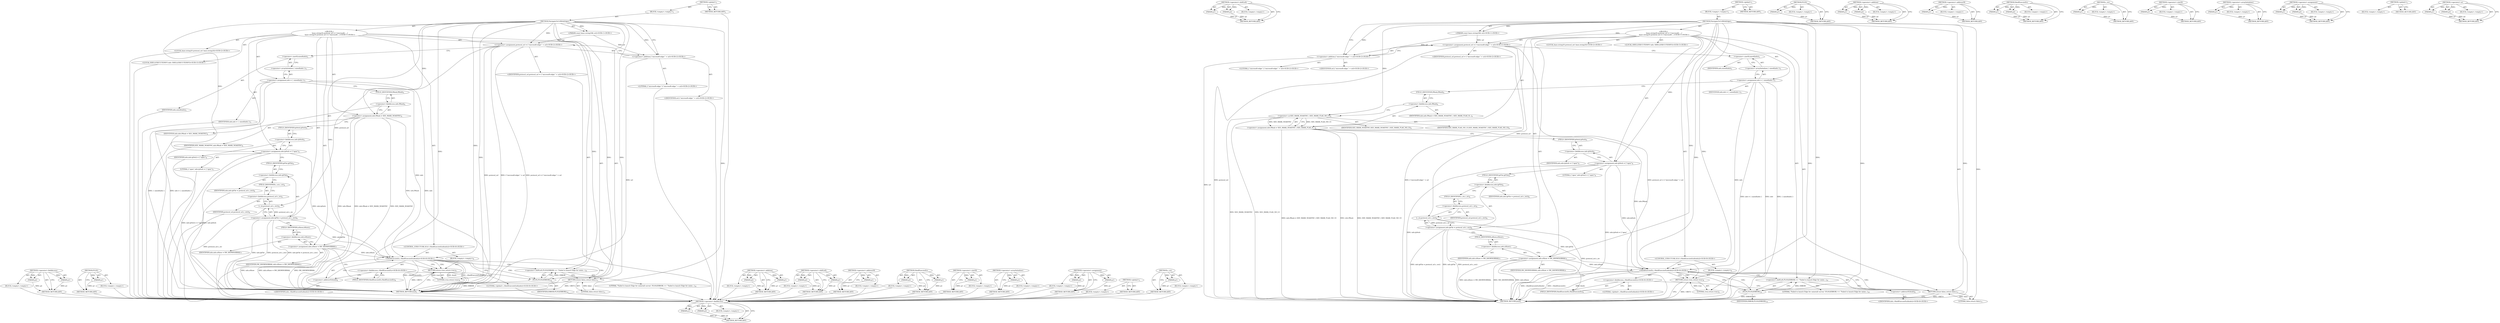 digraph "c_str" {
vulnerable_109 [label=<(METHOD,&lt;operator&gt;.fieldAccess)>];
vulnerable_110 [label=<(PARAM,p1)>];
vulnerable_111 [label=<(PARAM,p2)>];
vulnerable_112 [label=<(BLOCK,&lt;empty&gt;,&lt;empty&gt;)>];
vulnerable_113 [label=<(METHOD_RETURN,ANY)>];
vulnerable_132 [label=<(METHOD,&lt;operator&gt;.shiftLeft)>];
vulnerable_133 [label=<(PARAM,p1)>];
vulnerable_134 [label=<(PARAM,p2)>];
vulnerable_135 [label=<(BLOCK,&lt;empty&gt;,&lt;empty&gt;)>];
vulnerable_136 [label=<(METHOD_RETURN,ANY)>];
vulnerable_6 [label=<(METHOD,&lt;global&gt;)<SUB>1</SUB>>];
vulnerable_7 [label=<(BLOCK,&lt;empty&gt;,&lt;empty&gt;)<SUB>1</SUB>>];
vulnerable_8 [label=<(METHOD,NavigateToUrlWithEdge)<SUB>1</SUB>>];
vulnerable_9 [label="<(PARAM,const base::string16&amp; url)<SUB>1</SUB>>"];
vulnerable_10 [label="<(BLOCK,{
   base::string16 protocol_url = L&quot;microsoft-...,{
   base::string16 protocol_url = L&quot;microsoft-...)<SUB>1</SUB>>"];
vulnerable_11 [label="<(LOCAL,base.string16 protocol_url: base.string16)<SUB>2</SUB>>"];
vulnerable_12 [label="<(&lt;operator&gt;.assignment,protocol_url = L&quot;microsoft-edge:&quot; + url)<SUB>2</SUB>>"];
vulnerable_13 [label="<(IDENTIFIER,protocol_url,protocol_url = L&quot;microsoft-edge:&quot; + url)<SUB>2</SUB>>"];
vulnerable_14 [label="<(&lt;operator&gt;.addition,L&quot;microsoft-edge:&quot; + url)<SUB>2</SUB>>"];
vulnerable_15 [label="<(LITERAL,L&quot;microsoft-edge:&quot;,L&quot;microsoft-edge:&quot; + url)<SUB>2</SUB>>"];
vulnerable_16 [label="<(IDENTIFIER,url,L&quot;microsoft-edge:&quot; + url)<SUB>2</SUB>>"];
vulnerable_17 [label="<(LOCAL,SHELLEXECUTEINFO info: SHELLEXECUTEINFO)<SUB>3</SUB>>"];
vulnerable_18 [label=<(&lt;operator&gt;.assignment,info = { sizeof(info) })<SUB>3</SUB>>];
vulnerable_19 [label=<(IDENTIFIER,info,info = { sizeof(info) })<SUB>3</SUB>>];
vulnerable_20 [label=<(&lt;operator&gt;.arrayInitializer,{ sizeof(info) })<SUB>3</SUB>>];
vulnerable_21 [label=<(&lt;operator&gt;.sizeOf,sizeof(info))<SUB>3</SUB>>];
vulnerable_22 [label=<(IDENTIFIER,info,sizeof(info))<SUB>3</SUB>>];
vulnerable_23 [label=<(&lt;operator&gt;.assignment,info.fMask = SEE_MASK_NOASYNC | SEE_MASK_FLAG_N...)<SUB>4</SUB>>];
vulnerable_24 [label=<(&lt;operator&gt;.fieldAccess,info.fMask)<SUB>4</SUB>>];
vulnerable_25 [label=<(IDENTIFIER,info,info.fMask = SEE_MASK_NOASYNC | SEE_MASK_FLAG_N...)<SUB>4</SUB>>];
vulnerable_26 [label=<(FIELD_IDENTIFIER,fMask,fMask)<SUB>4</SUB>>];
vulnerable_27 [label=<(&lt;operator&gt;.or,SEE_MASK_NOASYNC | SEE_MASK_FLAG_NO_UI)<SUB>4</SUB>>];
vulnerable_28 [label=<(IDENTIFIER,SEE_MASK_NOASYNC,SEE_MASK_NOASYNC | SEE_MASK_FLAG_NO_UI)<SUB>4</SUB>>];
vulnerable_29 [label=<(IDENTIFIER,SEE_MASK_FLAG_NO_UI,SEE_MASK_NOASYNC | SEE_MASK_FLAG_NO_UI)<SUB>4</SUB>>];
vulnerable_30 [label=<(&lt;operator&gt;.assignment,info.lpVerb = L&quot;open&quot;)<SUB>5</SUB>>];
vulnerable_31 [label=<(&lt;operator&gt;.fieldAccess,info.lpVerb)<SUB>5</SUB>>];
vulnerable_32 [label=<(IDENTIFIER,info,info.lpVerb = L&quot;open&quot;)<SUB>5</SUB>>];
vulnerable_33 [label=<(FIELD_IDENTIFIER,lpVerb,lpVerb)<SUB>5</SUB>>];
vulnerable_34 [label=<(LITERAL,L&quot;open&quot;,info.lpVerb = L&quot;open&quot;)<SUB>5</SUB>>];
vulnerable_35 [label=<(&lt;operator&gt;.assignment,info.lpFile = protocol_url.c_str())<SUB>6</SUB>>];
vulnerable_36 [label=<(&lt;operator&gt;.fieldAccess,info.lpFile)<SUB>6</SUB>>];
vulnerable_37 [label=<(IDENTIFIER,info,info.lpFile = protocol_url.c_str())<SUB>6</SUB>>];
vulnerable_38 [label=<(FIELD_IDENTIFIER,lpFile,lpFile)<SUB>6</SUB>>];
vulnerable_39 [label=<(c_str,protocol_url.c_str())<SUB>6</SUB>>];
vulnerable_40 [label=<(&lt;operator&gt;.fieldAccess,protocol_url.c_str)<SUB>6</SUB>>];
vulnerable_41 [label=<(IDENTIFIER,protocol_url,protocol_url.c_str())<SUB>6</SUB>>];
vulnerable_42 [label=<(FIELD_IDENTIFIER,c_str,c_str)<SUB>6</SUB>>];
vulnerable_43 [label=<(&lt;operator&gt;.assignment,info.nShow = SW_SHOWNORMAL)<SUB>7</SUB>>];
vulnerable_44 [label=<(&lt;operator&gt;.fieldAccess,info.nShow)<SUB>7</SUB>>];
vulnerable_45 [label=<(IDENTIFIER,info,info.nShow = SW_SHOWNORMAL)<SUB>7</SUB>>];
vulnerable_46 [label=<(FIELD_IDENTIFIER,nShow,nShow)<SUB>7</SUB>>];
vulnerable_47 [label=<(IDENTIFIER,SW_SHOWNORMAL,info.nShow = SW_SHOWNORMAL)<SUB>7</SUB>>];
vulnerable_48 [label="<(CONTROL_STRUCTURE,IF,if (::ShellExecuteEx(&amp;info)))<SUB>8</SUB>>"];
vulnerable_49 [label="<(ShellExecuteEx,::ShellExecuteEx(&amp;info))<SUB>8</SUB>>"];
vulnerable_50 [label="<(&lt;operator&gt;.fieldAccess,::ShellExecuteEx)<SUB>8</SUB>>"];
vulnerable_51 [label="<(LITERAL,&lt;global&gt;,::ShellExecuteEx(&amp;info))<SUB>8</SUB>>"];
vulnerable_52 [label=<(FIELD_IDENTIFIER,ShellExecuteEx,ShellExecuteEx)<SUB>8</SUB>>];
vulnerable_53 [label=<(&lt;operator&gt;.addressOf,&amp;info)<SUB>8</SUB>>];
vulnerable_54 [label="<(IDENTIFIER,info,::ShellExecuteEx(&amp;info))<SUB>8</SUB>>"];
vulnerable_55 [label=<(BLOCK,&lt;empty&gt;,&lt;empty&gt;)<SUB>9</SUB>>];
vulnerable_56 [label=<(RETURN,return true;,return true;)<SUB>9</SUB>>];
vulnerable_57 [label=<(LITERAL,true,return true;)<SUB>9</SUB>>];
vulnerable_58 [label=<(&lt;operator&gt;.shiftLeft,PLOG(ERROR) &lt;&lt; &quot;Failed to launch Edge for unins...)<SUB>10</SUB>>];
vulnerable_59 [label=<(PLOG,PLOG(ERROR))<SUB>10</SUB>>];
vulnerable_60 [label=<(IDENTIFIER,ERROR,PLOG(ERROR))<SUB>10</SUB>>];
vulnerable_61 [label=<(LITERAL,&quot;Failed to launch Edge for uninstall survey&quot;,PLOG(ERROR) &lt;&lt; &quot;Failed to launch Edge for unins...)<SUB>10</SUB>>];
vulnerable_62 [label=<(RETURN,return false;,return false;)<SUB>11</SUB>>];
vulnerable_63 [label=<(LITERAL,false,return false;)<SUB>11</SUB>>];
vulnerable_64 [label=<(METHOD_RETURN,bool)<SUB>1</SUB>>];
vulnerable_66 [label=<(METHOD_RETURN,ANY)<SUB>1</SUB>>];
vulnerable_137 [label=<(METHOD,PLOG)>];
vulnerable_138 [label=<(PARAM,p1)>];
vulnerable_139 [label=<(BLOCK,&lt;empty&gt;,&lt;empty&gt;)>];
vulnerable_140 [label=<(METHOD_RETURN,ANY)>];
vulnerable_96 [label=<(METHOD,&lt;operator&gt;.addition)>];
vulnerable_97 [label=<(PARAM,p1)>];
vulnerable_98 [label=<(PARAM,p2)>];
vulnerable_99 [label=<(BLOCK,&lt;empty&gt;,&lt;empty&gt;)>];
vulnerable_100 [label=<(METHOD_RETURN,ANY)>];
vulnerable_128 [label=<(METHOD,&lt;operator&gt;.addressOf)>];
vulnerable_129 [label=<(PARAM,p1)>];
vulnerable_130 [label=<(BLOCK,&lt;empty&gt;,&lt;empty&gt;)>];
vulnerable_131 [label=<(METHOD_RETURN,ANY)>];
vulnerable_123 [label=<(METHOD,ShellExecuteEx)>];
vulnerable_124 [label=<(PARAM,p1)>];
vulnerable_125 [label=<(PARAM,p2)>];
vulnerable_126 [label=<(BLOCK,&lt;empty&gt;,&lt;empty&gt;)>];
vulnerable_127 [label=<(METHOD_RETURN,ANY)>];
vulnerable_119 [label=<(METHOD,c_str)>];
vulnerable_120 [label=<(PARAM,p1)>];
vulnerable_121 [label=<(BLOCK,&lt;empty&gt;,&lt;empty&gt;)>];
vulnerable_122 [label=<(METHOD_RETURN,ANY)>];
vulnerable_105 [label=<(METHOD,&lt;operator&gt;.sizeOf)>];
vulnerable_106 [label=<(PARAM,p1)>];
vulnerable_107 [label=<(BLOCK,&lt;empty&gt;,&lt;empty&gt;)>];
vulnerable_108 [label=<(METHOD_RETURN,ANY)>];
vulnerable_101 [label=<(METHOD,&lt;operator&gt;.arrayInitializer)>];
vulnerable_102 [label=<(PARAM,p1)>];
vulnerable_103 [label=<(BLOCK,&lt;empty&gt;,&lt;empty&gt;)>];
vulnerable_104 [label=<(METHOD_RETURN,ANY)>];
vulnerable_91 [label=<(METHOD,&lt;operator&gt;.assignment)>];
vulnerable_92 [label=<(PARAM,p1)>];
vulnerable_93 [label=<(PARAM,p2)>];
vulnerable_94 [label=<(BLOCK,&lt;empty&gt;,&lt;empty&gt;)>];
vulnerable_95 [label=<(METHOD_RETURN,ANY)>];
vulnerable_85 [label=<(METHOD,&lt;global&gt;)<SUB>1</SUB>>];
vulnerable_86 [label=<(BLOCK,&lt;empty&gt;,&lt;empty&gt;)>];
vulnerable_87 [label=<(METHOD_RETURN,ANY)>];
vulnerable_114 [label=<(METHOD,&lt;operator&gt;.or)>];
vulnerable_115 [label=<(PARAM,p1)>];
vulnerable_116 [label=<(PARAM,p2)>];
vulnerable_117 [label=<(BLOCK,&lt;empty&gt;,&lt;empty&gt;)>];
vulnerable_118 [label=<(METHOD_RETURN,ANY)>];
fixed_107 [label=<(METHOD,&lt;operator&gt;.fieldAccess)>];
fixed_108 [label=<(PARAM,p1)>];
fixed_109 [label=<(PARAM,p2)>];
fixed_110 [label=<(BLOCK,&lt;empty&gt;,&lt;empty&gt;)>];
fixed_111 [label=<(METHOD_RETURN,ANY)>];
fixed_130 [label=<(METHOD,PLOG)>];
fixed_131 [label=<(PARAM,p1)>];
fixed_132 [label=<(BLOCK,&lt;empty&gt;,&lt;empty&gt;)>];
fixed_133 [label=<(METHOD_RETURN,ANY)>];
fixed_6 [label=<(METHOD,&lt;global&gt;)<SUB>1</SUB>>];
fixed_7 [label=<(BLOCK,&lt;empty&gt;,&lt;empty&gt;)<SUB>1</SUB>>];
fixed_8 [label=<(METHOD,NavigateToUrlWithEdge)<SUB>1</SUB>>];
fixed_9 [label="<(PARAM,const base::string16&amp; url)<SUB>1</SUB>>"];
fixed_10 [label="<(BLOCK,{
   base::string16 protocol_url = L&quot;microsoft-...,{
   base::string16 protocol_url = L&quot;microsoft-...)<SUB>1</SUB>>"];
fixed_11 [label="<(LOCAL,base.string16 protocol_url: base.string16)<SUB>2</SUB>>"];
fixed_12 [label="<(&lt;operator&gt;.assignment,protocol_url = L&quot;microsoft-edge:&quot; + url)<SUB>2</SUB>>"];
fixed_13 [label="<(IDENTIFIER,protocol_url,protocol_url = L&quot;microsoft-edge:&quot; + url)<SUB>2</SUB>>"];
fixed_14 [label="<(&lt;operator&gt;.addition,L&quot;microsoft-edge:&quot; + url)<SUB>2</SUB>>"];
fixed_15 [label="<(LITERAL,L&quot;microsoft-edge:&quot;,L&quot;microsoft-edge:&quot; + url)<SUB>2</SUB>>"];
fixed_16 [label="<(IDENTIFIER,url,L&quot;microsoft-edge:&quot; + url)<SUB>2</SUB>>"];
fixed_17 [label="<(LOCAL,SHELLEXECUTEINFO info: SHELLEXECUTEINFO)<SUB>3</SUB>>"];
fixed_18 [label=<(&lt;operator&gt;.assignment,info = { sizeof(info) })<SUB>3</SUB>>];
fixed_19 [label=<(IDENTIFIER,info,info = { sizeof(info) })<SUB>3</SUB>>];
fixed_20 [label=<(&lt;operator&gt;.arrayInitializer,{ sizeof(info) })<SUB>3</SUB>>];
fixed_21 [label=<(&lt;operator&gt;.sizeOf,sizeof(info))<SUB>3</SUB>>];
fixed_22 [label=<(IDENTIFIER,info,sizeof(info))<SUB>3</SUB>>];
fixed_23 [label=<(&lt;operator&gt;.assignment,info.fMask = SEE_MASK_NOASYNC)<SUB>4</SUB>>];
fixed_24 [label=<(&lt;operator&gt;.fieldAccess,info.fMask)<SUB>4</SUB>>];
fixed_25 [label=<(IDENTIFIER,info,info.fMask = SEE_MASK_NOASYNC)<SUB>4</SUB>>];
fixed_26 [label=<(FIELD_IDENTIFIER,fMask,fMask)<SUB>4</SUB>>];
fixed_27 [label=<(IDENTIFIER,SEE_MASK_NOASYNC,info.fMask = SEE_MASK_NOASYNC)<SUB>4</SUB>>];
fixed_28 [label=<(&lt;operator&gt;.assignment,info.lpVerb = L&quot;open&quot;)<SUB>5</SUB>>];
fixed_29 [label=<(&lt;operator&gt;.fieldAccess,info.lpVerb)<SUB>5</SUB>>];
fixed_30 [label=<(IDENTIFIER,info,info.lpVerb = L&quot;open&quot;)<SUB>5</SUB>>];
fixed_31 [label=<(FIELD_IDENTIFIER,lpVerb,lpVerb)<SUB>5</SUB>>];
fixed_32 [label=<(LITERAL,L&quot;open&quot;,info.lpVerb = L&quot;open&quot;)<SUB>5</SUB>>];
fixed_33 [label=<(&lt;operator&gt;.assignment,info.lpFile = protocol_url.c_str())<SUB>6</SUB>>];
fixed_34 [label=<(&lt;operator&gt;.fieldAccess,info.lpFile)<SUB>6</SUB>>];
fixed_35 [label=<(IDENTIFIER,info,info.lpFile = protocol_url.c_str())<SUB>6</SUB>>];
fixed_36 [label=<(FIELD_IDENTIFIER,lpFile,lpFile)<SUB>6</SUB>>];
fixed_37 [label=<(c_str,protocol_url.c_str())<SUB>6</SUB>>];
fixed_38 [label=<(&lt;operator&gt;.fieldAccess,protocol_url.c_str)<SUB>6</SUB>>];
fixed_39 [label=<(IDENTIFIER,protocol_url,protocol_url.c_str())<SUB>6</SUB>>];
fixed_40 [label=<(FIELD_IDENTIFIER,c_str,c_str)<SUB>6</SUB>>];
fixed_41 [label=<(&lt;operator&gt;.assignment,info.nShow = SW_SHOWNORMAL)<SUB>7</SUB>>];
fixed_42 [label=<(&lt;operator&gt;.fieldAccess,info.nShow)<SUB>7</SUB>>];
fixed_43 [label=<(IDENTIFIER,info,info.nShow = SW_SHOWNORMAL)<SUB>7</SUB>>];
fixed_44 [label=<(FIELD_IDENTIFIER,nShow,nShow)<SUB>7</SUB>>];
fixed_45 [label=<(IDENTIFIER,SW_SHOWNORMAL,info.nShow = SW_SHOWNORMAL)<SUB>7</SUB>>];
fixed_46 [label="<(CONTROL_STRUCTURE,IF,if (::ShellExecuteEx(&amp;info)))<SUB>8</SUB>>"];
fixed_47 [label="<(ShellExecuteEx,::ShellExecuteEx(&amp;info))<SUB>8</SUB>>"];
fixed_48 [label="<(&lt;operator&gt;.fieldAccess,::ShellExecuteEx)<SUB>8</SUB>>"];
fixed_49 [label="<(LITERAL,&lt;global&gt;,::ShellExecuteEx(&amp;info))<SUB>8</SUB>>"];
fixed_50 [label=<(FIELD_IDENTIFIER,ShellExecuteEx,ShellExecuteEx)<SUB>8</SUB>>];
fixed_51 [label=<(&lt;operator&gt;.addressOf,&amp;info)<SUB>8</SUB>>];
fixed_52 [label="<(IDENTIFIER,info,::ShellExecuteEx(&amp;info))<SUB>8</SUB>>"];
fixed_53 [label=<(BLOCK,&lt;empty&gt;,&lt;empty&gt;)<SUB>9</SUB>>];
fixed_54 [label=<(RETURN,return true;,return true;)<SUB>9</SUB>>];
fixed_55 [label=<(LITERAL,true,return true;)<SUB>9</SUB>>];
fixed_56 [label=<(&lt;operator&gt;.shiftLeft,PLOG(ERROR) &lt;&lt; &quot;Failed to launch Edge for unins...)<SUB>10</SUB>>];
fixed_57 [label=<(PLOG,PLOG(ERROR))<SUB>10</SUB>>];
fixed_58 [label=<(IDENTIFIER,ERROR,PLOG(ERROR))<SUB>10</SUB>>];
fixed_59 [label=<(LITERAL,&quot;Failed to launch Edge for uninstall survey&quot;,PLOG(ERROR) &lt;&lt; &quot;Failed to launch Edge for unins...)<SUB>10</SUB>>];
fixed_60 [label=<(RETURN,return false;,return false;)<SUB>11</SUB>>];
fixed_61 [label=<(LITERAL,false,return false;)<SUB>11</SUB>>];
fixed_62 [label=<(METHOD_RETURN,bool)<SUB>1</SUB>>];
fixed_64 [label=<(METHOD_RETURN,ANY)<SUB>1</SUB>>];
fixed_94 [label=<(METHOD,&lt;operator&gt;.addition)>];
fixed_95 [label=<(PARAM,p1)>];
fixed_96 [label=<(PARAM,p2)>];
fixed_97 [label=<(BLOCK,&lt;empty&gt;,&lt;empty&gt;)>];
fixed_98 [label=<(METHOD_RETURN,ANY)>];
fixed_125 [label=<(METHOD,&lt;operator&gt;.shiftLeft)>];
fixed_126 [label=<(PARAM,p1)>];
fixed_127 [label=<(PARAM,p2)>];
fixed_128 [label=<(BLOCK,&lt;empty&gt;,&lt;empty&gt;)>];
fixed_129 [label=<(METHOD_RETURN,ANY)>];
fixed_121 [label=<(METHOD,&lt;operator&gt;.addressOf)>];
fixed_122 [label=<(PARAM,p1)>];
fixed_123 [label=<(BLOCK,&lt;empty&gt;,&lt;empty&gt;)>];
fixed_124 [label=<(METHOD_RETURN,ANY)>];
fixed_116 [label=<(METHOD,ShellExecuteEx)>];
fixed_117 [label=<(PARAM,p1)>];
fixed_118 [label=<(PARAM,p2)>];
fixed_119 [label=<(BLOCK,&lt;empty&gt;,&lt;empty&gt;)>];
fixed_120 [label=<(METHOD_RETURN,ANY)>];
fixed_103 [label=<(METHOD,&lt;operator&gt;.sizeOf)>];
fixed_104 [label=<(PARAM,p1)>];
fixed_105 [label=<(BLOCK,&lt;empty&gt;,&lt;empty&gt;)>];
fixed_106 [label=<(METHOD_RETURN,ANY)>];
fixed_99 [label=<(METHOD,&lt;operator&gt;.arrayInitializer)>];
fixed_100 [label=<(PARAM,p1)>];
fixed_101 [label=<(BLOCK,&lt;empty&gt;,&lt;empty&gt;)>];
fixed_102 [label=<(METHOD_RETURN,ANY)>];
fixed_89 [label=<(METHOD,&lt;operator&gt;.assignment)>];
fixed_90 [label=<(PARAM,p1)>];
fixed_91 [label=<(PARAM,p2)>];
fixed_92 [label=<(BLOCK,&lt;empty&gt;,&lt;empty&gt;)>];
fixed_93 [label=<(METHOD_RETURN,ANY)>];
fixed_83 [label=<(METHOD,&lt;global&gt;)<SUB>1</SUB>>];
fixed_84 [label=<(BLOCK,&lt;empty&gt;,&lt;empty&gt;)>];
fixed_85 [label=<(METHOD_RETURN,ANY)>];
fixed_112 [label=<(METHOD,c_str)>];
fixed_113 [label=<(PARAM,p1)>];
fixed_114 [label=<(BLOCK,&lt;empty&gt;,&lt;empty&gt;)>];
fixed_115 [label=<(METHOD_RETURN,ANY)>];
vulnerable_109 -> vulnerable_110  [key=0, label="AST: "];
vulnerable_109 -> vulnerable_110  [key=1, label="DDG: "];
vulnerable_109 -> vulnerable_112  [key=0, label="AST: "];
vulnerable_109 -> vulnerable_111  [key=0, label="AST: "];
vulnerable_109 -> vulnerable_111  [key=1, label="DDG: "];
vulnerable_109 -> vulnerable_113  [key=0, label="AST: "];
vulnerable_109 -> vulnerable_113  [key=1, label="CFG: "];
vulnerable_110 -> vulnerable_113  [key=0, label="DDG: p1"];
vulnerable_111 -> vulnerable_113  [key=0, label="DDG: p2"];
vulnerable_132 -> vulnerable_133  [key=0, label="AST: "];
vulnerable_132 -> vulnerable_133  [key=1, label="DDG: "];
vulnerable_132 -> vulnerable_135  [key=0, label="AST: "];
vulnerable_132 -> vulnerable_134  [key=0, label="AST: "];
vulnerable_132 -> vulnerable_134  [key=1, label="DDG: "];
vulnerable_132 -> vulnerable_136  [key=0, label="AST: "];
vulnerable_132 -> vulnerable_136  [key=1, label="CFG: "];
vulnerable_133 -> vulnerable_136  [key=0, label="DDG: p1"];
vulnerable_134 -> vulnerable_136  [key=0, label="DDG: p2"];
vulnerable_6 -> vulnerable_7  [key=0, label="AST: "];
vulnerable_6 -> vulnerable_66  [key=0, label="AST: "];
vulnerable_6 -> vulnerable_66  [key=1, label="CFG: "];
vulnerable_7 -> vulnerable_8  [key=0, label="AST: "];
vulnerable_8 -> vulnerable_9  [key=0, label="AST: "];
vulnerable_8 -> vulnerable_9  [key=1, label="DDG: "];
vulnerable_8 -> vulnerable_10  [key=0, label="AST: "];
vulnerable_8 -> vulnerable_64  [key=0, label="AST: "];
vulnerable_8 -> vulnerable_14  [key=0, label="CFG: "];
vulnerable_8 -> vulnerable_14  [key=1, label="DDG: "];
vulnerable_8 -> vulnerable_12  [key=0, label="DDG: "];
vulnerable_8 -> vulnerable_30  [key=0, label="DDG: "];
vulnerable_8 -> vulnerable_43  [key=0, label="DDG: "];
vulnerable_8 -> vulnerable_62  [key=0, label="DDG: "];
vulnerable_8 -> vulnerable_58  [key=0, label="DDG: "];
vulnerable_8 -> vulnerable_63  [key=0, label="DDG: "];
vulnerable_8 -> vulnerable_27  [key=0, label="DDG: "];
vulnerable_8 -> vulnerable_49  [key=0, label="DDG: "];
vulnerable_8 -> vulnerable_56  [key=0, label="DDG: "];
vulnerable_8 -> vulnerable_59  [key=0, label="DDG: "];
vulnerable_8 -> vulnerable_57  [key=0, label="DDG: "];
vulnerable_9 -> vulnerable_12  [key=0, label="DDG: url"];
vulnerable_9 -> vulnerable_14  [key=0, label="DDG: url"];
vulnerable_10 -> vulnerable_11  [key=0, label="AST: "];
vulnerable_10 -> vulnerable_12  [key=0, label="AST: "];
vulnerable_10 -> vulnerable_17  [key=0, label="AST: "];
vulnerable_10 -> vulnerable_18  [key=0, label="AST: "];
vulnerable_10 -> vulnerable_23  [key=0, label="AST: "];
vulnerable_10 -> vulnerable_30  [key=0, label="AST: "];
vulnerable_10 -> vulnerable_35  [key=0, label="AST: "];
vulnerable_10 -> vulnerable_43  [key=0, label="AST: "];
vulnerable_10 -> vulnerable_48  [key=0, label="AST: "];
vulnerable_10 -> vulnerable_58  [key=0, label="AST: "];
vulnerable_10 -> vulnerable_62  [key=0, label="AST: "];
vulnerable_12 -> vulnerable_13  [key=0, label="AST: "];
vulnerable_12 -> vulnerable_14  [key=0, label="AST: "];
vulnerable_12 -> vulnerable_21  [key=0, label="CFG: "];
vulnerable_12 -> vulnerable_64  [key=0, label="DDG: protocol_url"];
vulnerable_12 -> vulnerable_64  [key=1, label="DDG: L&quot;microsoft-edge:&quot; + url"];
vulnerable_12 -> vulnerable_64  [key=2, label="DDG: protocol_url = L&quot;microsoft-edge:&quot; + url"];
vulnerable_12 -> vulnerable_39  [key=0, label="DDG: protocol_url"];
vulnerable_14 -> vulnerable_15  [key=0, label="AST: "];
vulnerable_14 -> vulnerable_16  [key=0, label="AST: "];
vulnerable_14 -> vulnerable_12  [key=0, label="CFG: "];
vulnerable_14 -> vulnerable_64  [key=0, label="DDG: url"];
vulnerable_18 -> vulnerable_19  [key=0, label="AST: "];
vulnerable_18 -> vulnerable_20  [key=0, label="AST: "];
vulnerable_18 -> vulnerable_26  [key=0, label="CFG: "];
vulnerable_18 -> vulnerable_64  [key=0, label="DDG: info"];
vulnerable_18 -> vulnerable_64  [key=1, label="DDG: { sizeof(info) }"];
vulnerable_18 -> vulnerable_64  [key=2, label="DDG: info = { sizeof(info) }"];
vulnerable_18 -> vulnerable_49  [key=0, label="DDG: info"];
vulnerable_20 -> vulnerable_21  [key=0, label="AST: "];
vulnerable_20 -> vulnerable_18  [key=0, label="CFG: "];
vulnerable_21 -> vulnerable_22  [key=0, label="AST: "];
vulnerable_21 -> vulnerable_20  [key=0, label="CFG: "];
vulnerable_23 -> vulnerable_24  [key=0, label="AST: "];
vulnerable_23 -> vulnerable_27  [key=0, label="AST: "];
vulnerable_23 -> vulnerable_33  [key=0, label="CFG: "];
vulnerable_23 -> vulnerable_64  [key=0, label="DDG: info.fMask"];
vulnerable_23 -> vulnerable_64  [key=1, label="DDG: SEE_MASK_NOASYNC | SEE_MASK_FLAG_NO_UI"];
vulnerable_23 -> vulnerable_64  [key=2, label="DDG: info.fMask = SEE_MASK_NOASYNC | SEE_MASK_FLAG_NO_UI"];
vulnerable_23 -> vulnerable_49  [key=0, label="DDG: info.fMask"];
vulnerable_24 -> vulnerable_25  [key=0, label="AST: "];
vulnerable_24 -> vulnerable_26  [key=0, label="AST: "];
vulnerable_24 -> vulnerable_27  [key=0, label="CFG: "];
vulnerable_26 -> vulnerable_24  [key=0, label="CFG: "];
vulnerable_27 -> vulnerable_28  [key=0, label="AST: "];
vulnerable_27 -> vulnerable_29  [key=0, label="AST: "];
vulnerable_27 -> vulnerable_23  [key=0, label="CFG: "];
vulnerable_27 -> vulnerable_23  [key=1, label="DDG: SEE_MASK_NOASYNC"];
vulnerable_27 -> vulnerable_23  [key=2, label="DDG: SEE_MASK_FLAG_NO_UI"];
vulnerable_27 -> vulnerable_64  [key=0, label="DDG: SEE_MASK_NOASYNC"];
vulnerable_27 -> vulnerable_64  [key=1, label="DDG: SEE_MASK_FLAG_NO_UI"];
vulnerable_30 -> vulnerable_31  [key=0, label="AST: "];
vulnerable_30 -> vulnerable_34  [key=0, label="AST: "];
vulnerable_30 -> vulnerable_38  [key=0, label="CFG: "];
vulnerable_30 -> vulnerable_64  [key=0, label="DDG: info.lpVerb"];
vulnerable_30 -> vulnerable_64  [key=1, label="DDG: info.lpVerb = L&quot;open&quot;"];
vulnerable_30 -> vulnerable_49  [key=0, label="DDG: info.lpVerb"];
vulnerable_31 -> vulnerable_32  [key=0, label="AST: "];
vulnerable_31 -> vulnerable_33  [key=0, label="AST: "];
vulnerable_31 -> vulnerable_30  [key=0, label="CFG: "];
vulnerable_33 -> vulnerable_31  [key=0, label="CFG: "];
vulnerable_35 -> vulnerable_36  [key=0, label="AST: "];
vulnerable_35 -> vulnerable_39  [key=0, label="AST: "];
vulnerable_35 -> vulnerable_46  [key=0, label="CFG: "];
vulnerable_35 -> vulnerable_64  [key=0, label="DDG: info.lpFile"];
vulnerable_35 -> vulnerable_64  [key=1, label="DDG: protocol_url.c_str()"];
vulnerable_35 -> vulnerable_64  [key=2, label="DDG: info.lpFile = protocol_url.c_str()"];
vulnerable_35 -> vulnerable_49  [key=0, label="DDG: info.lpFile"];
vulnerable_36 -> vulnerable_37  [key=0, label="AST: "];
vulnerable_36 -> vulnerable_38  [key=0, label="AST: "];
vulnerable_36 -> vulnerable_42  [key=0, label="CFG: "];
vulnerable_38 -> vulnerable_36  [key=0, label="CFG: "];
vulnerable_39 -> vulnerable_40  [key=0, label="AST: "];
vulnerable_39 -> vulnerable_35  [key=0, label="CFG: "];
vulnerable_39 -> vulnerable_35  [key=1, label="DDG: protocol_url.c_str"];
vulnerable_39 -> vulnerable_64  [key=0, label="DDG: protocol_url.c_str"];
vulnerable_40 -> vulnerable_41  [key=0, label="AST: "];
vulnerable_40 -> vulnerable_42  [key=0, label="AST: "];
vulnerable_40 -> vulnerable_39  [key=0, label="CFG: "];
vulnerable_42 -> vulnerable_40  [key=0, label="CFG: "];
vulnerable_43 -> vulnerable_44  [key=0, label="AST: "];
vulnerable_43 -> vulnerable_47  [key=0, label="AST: "];
vulnerable_43 -> vulnerable_52  [key=0, label="CFG: "];
vulnerable_43 -> vulnerable_64  [key=0, label="DDG: info.nShow"];
vulnerable_43 -> vulnerable_64  [key=1, label="DDG: info.nShow = SW_SHOWNORMAL"];
vulnerable_43 -> vulnerable_64  [key=2, label="DDG: SW_SHOWNORMAL"];
vulnerable_43 -> vulnerable_49  [key=0, label="DDG: info.nShow"];
vulnerable_44 -> vulnerable_45  [key=0, label="AST: "];
vulnerable_44 -> vulnerable_46  [key=0, label="AST: "];
vulnerable_44 -> vulnerable_43  [key=0, label="CFG: "];
vulnerable_46 -> vulnerable_44  [key=0, label="CFG: "];
vulnerable_48 -> vulnerable_49  [key=0, label="AST: "];
vulnerable_48 -> vulnerable_55  [key=0, label="AST: "];
vulnerable_49 -> vulnerable_50  [key=0, label="AST: "];
vulnerable_49 -> vulnerable_53  [key=0, label="AST: "];
vulnerable_49 -> vulnerable_56  [key=0, label="CFG: "];
vulnerable_49 -> vulnerable_56  [key=1, label="CDG: "];
vulnerable_49 -> vulnerable_59  [key=0, label="CFG: "];
vulnerable_49 -> vulnerable_59  [key=1, label="CDG: "];
vulnerable_49 -> vulnerable_64  [key=0, label="DDG: ::ShellExecuteEx"];
vulnerable_49 -> vulnerable_64  [key=1, label="DDG: &amp;info"];
vulnerable_49 -> vulnerable_64  [key=2, label="DDG: ::ShellExecuteEx(&amp;info)"];
vulnerable_49 -> vulnerable_58  [key=0, label="CDG: "];
vulnerable_49 -> vulnerable_62  [key=0, label="CDG: "];
vulnerable_50 -> vulnerable_51  [key=0, label="AST: "];
vulnerable_50 -> vulnerable_52  [key=0, label="AST: "];
vulnerable_50 -> vulnerable_53  [key=0, label="CFG: "];
vulnerable_52 -> vulnerable_50  [key=0, label="CFG: "];
vulnerable_53 -> vulnerable_54  [key=0, label="AST: "];
vulnerable_53 -> vulnerable_49  [key=0, label="CFG: "];
vulnerable_55 -> vulnerable_56  [key=0, label="AST: "];
vulnerable_56 -> vulnerable_57  [key=0, label="AST: "];
vulnerable_56 -> vulnerable_64  [key=0, label="CFG: "];
vulnerable_56 -> vulnerable_64  [key=1, label="DDG: &lt;RET&gt;"];
vulnerable_57 -> vulnerable_56  [key=0, label="DDG: true"];
vulnerable_58 -> vulnerable_59  [key=0, label="AST: "];
vulnerable_58 -> vulnerable_61  [key=0, label="AST: "];
vulnerable_58 -> vulnerable_62  [key=0, label="CFG: "];
vulnerable_59 -> vulnerable_60  [key=0, label="AST: "];
vulnerable_59 -> vulnerable_58  [key=0, label="CFG: "];
vulnerable_59 -> vulnerable_58  [key=1, label="DDG: ERROR"];
vulnerable_59 -> vulnerable_64  [key=0, label="DDG: ERROR"];
vulnerable_62 -> vulnerable_63  [key=0, label="AST: "];
vulnerable_62 -> vulnerable_64  [key=0, label="CFG: "];
vulnerable_62 -> vulnerable_64  [key=1, label="DDG: &lt;RET&gt;"];
vulnerable_63 -> vulnerable_62  [key=0, label="DDG: false"];
vulnerable_137 -> vulnerable_138  [key=0, label="AST: "];
vulnerable_137 -> vulnerable_138  [key=1, label="DDG: "];
vulnerable_137 -> vulnerable_139  [key=0, label="AST: "];
vulnerable_137 -> vulnerable_140  [key=0, label="AST: "];
vulnerable_137 -> vulnerable_140  [key=1, label="CFG: "];
vulnerable_138 -> vulnerable_140  [key=0, label="DDG: p1"];
vulnerable_96 -> vulnerable_97  [key=0, label="AST: "];
vulnerable_96 -> vulnerable_97  [key=1, label="DDG: "];
vulnerable_96 -> vulnerable_99  [key=0, label="AST: "];
vulnerable_96 -> vulnerable_98  [key=0, label="AST: "];
vulnerable_96 -> vulnerable_98  [key=1, label="DDG: "];
vulnerable_96 -> vulnerable_100  [key=0, label="AST: "];
vulnerable_96 -> vulnerable_100  [key=1, label="CFG: "];
vulnerable_97 -> vulnerable_100  [key=0, label="DDG: p1"];
vulnerable_98 -> vulnerable_100  [key=0, label="DDG: p2"];
vulnerable_128 -> vulnerable_129  [key=0, label="AST: "];
vulnerable_128 -> vulnerable_129  [key=1, label="DDG: "];
vulnerable_128 -> vulnerable_130  [key=0, label="AST: "];
vulnerable_128 -> vulnerable_131  [key=0, label="AST: "];
vulnerable_128 -> vulnerable_131  [key=1, label="CFG: "];
vulnerable_129 -> vulnerable_131  [key=0, label="DDG: p1"];
vulnerable_123 -> vulnerable_124  [key=0, label="AST: "];
vulnerable_123 -> vulnerable_124  [key=1, label="DDG: "];
vulnerable_123 -> vulnerable_126  [key=0, label="AST: "];
vulnerable_123 -> vulnerable_125  [key=0, label="AST: "];
vulnerable_123 -> vulnerable_125  [key=1, label="DDG: "];
vulnerable_123 -> vulnerable_127  [key=0, label="AST: "];
vulnerable_123 -> vulnerable_127  [key=1, label="CFG: "];
vulnerable_124 -> vulnerable_127  [key=0, label="DDG: p1"];
vulnerable_125 -> vulnerable_127  [key=0, label="DDG: p2"];
vulnerable_119 -> vulnerable_120  [key=0, label="AST: "];
vulnerable_119 -> vulnerable_120  [key=1, label="DDG: "];
vulnerable_119 -> vulnerable_121  [key=0, label="AST: "];
vulnerable_119 -> vulnerable_122  [key=0, label="AST: "];
vulnerable_119 -> vulnerable_122  [key=1, label="CFG: "];
vulnerable_120 -> vulnerable_122  [key=0, label="DDG: p1"];
vulnerable_105 -> vulnerable_106  [key=0, label="AST: "];
vulnerable_105 -> vulnerable_106  [key=1, label="DDG: "];
vulnerable_105 -> vulnerable_107  [key=0, label="AST: "];
vulnerable_105 -> vulnerable_108  [key=0, label="AST: "];
vulnerable_105 -> vulnerable_108  [key=1, label="CFG: "];
vulnerable_106 -> vulnerable_108  [key=0, label="DDG: p1"];
vulnerable_101 -> vulnerable_102  [key=0, label="AST: "];
vulnerable_101 -> vulnerable_102  [key=1, label="DDG: "];
vulnerable_101 -> vulnerable_103  [key=0, label="AST: "];
vulnerable_101 -> vulnerable_104  [key=0, label="AST: "];
vulnerable_101 -> vulnerable_104  [key=1, label="CFG: "];
vulnerable_102 -> vulnerable_104  [key=0, label="DDG: p1"];
vulnerable_91 -> vulnerable_92  [key=0, label="AST: "];
vulnerable_91 -> vulnerable_92  [key=1, label="DDG: "];
vulnerable_91 -> vulnerable_94  [key=0, label="AST: "];
vulnerable_91 -> vulnerable_93  [key=0, label="AST: "];
vulnerable_91 -> vulnerable_93  [key=1, label="DDG: "];
vulnerable_91 -> vulnerable_95  [key=0, label="AST: "];
vulnerable_91 -> vulnerable_95  [key=1, label="CFG: "];
vulnerable_92 -> vulnerable_95  [key=0, label="DDG: p1"];
vulnerable_93 -> vulnerable_95  [key=0, label="DDG: p2"];
vulnerable_85 -> vulnerable_86  [key=0, label="AST: "];
vulnerable_85 -> vulnerable_87  [key=0, label="AST: "];
vulnerable_85 -> vulnerable_87  [key=1, label="CFG: "];
vulnerable_114 -> vulnerable_115  [key=0, label="AST: "];
vulnerable_114 -> vulnerable_115  [key=1, label="DDG: "];
vulnerable_114 -> vulnerable_117  [key=0, label="AST: "];
vulnerable_114 -> vulnerable_116  [key=0, label="AST: "];
vulnerable_114 -> vulnerable_116  [key=1, label="DDG: "];
vulnerable_114 -> vulnerable_118  [key=0, label="AST: "];
vulnerable_114 -> vulnerable_118  [key=1, label="CFG: "];
vulnerable_115 -> vulnerable_118  [key=0, label="DDG: p1"];
vulnerable_116 -> vulnerable_118  [key=0, label="DDG: p2"];
fixed_107 -> fixed_108  [key=0, label="AST: "];
fixed_107 -> fixed_108  [key=1, label="DDG: "];
fixed_107 -> fixed_110  [key=0, label="AST: "];
fixed_107 -> fixed_109  [key=0, label="AST: "];
fixed_107 -> fixed_109  [key=1, label="DDG: "];
fixed_107 -> fixed_111  [key=0, label="AST: "];
fixed_107 -> fixed_111  [key=1, label="CFG: "];
fixed_108 -> fixed_111  [key=0, label="DDG: p1"];
fixed_109 -> fixed_111  [key=0, label="DDG: p2"];
fixed_110 -> vulnerable_109  [key=0];
fixed_111 -> vulnerable_109  [key=0];
fixed_130 -> fixed_131  [key=0, label="AST: "];
fixed_130 -> fixed_131  [key=1, label="DDG: "];
fixed_130 -> fixed_132  [key=0, label="AST: "];
fixed_130 -> fixed_133  [key=0, label="AST: "];
fixed_130 -> fixed_133  [key=1, label="CFG: "];
fixed_131 -> fixed_133  [key=0, label="DDG: p1"];
fixed_132 -> vulnerable_109  [key=0];
fixed_133 -> vulnerable_109  [key=0];
fixed_6 -> fixed_7  [key=0, label="AST: "];
fixed_6 -> fixed_64  [key=0, label="AST: "];
fixed_6 -> fixed_64  [key=1, label="CFG: "];
fixed_7 -> fixed_8  [key=0, label="AST: "];
fixed_8 -> fixed_9  [key=0, label="AST: "];
fixed_8 -> fixed_9  [key=1, label="DDG: "];
fixed_8 -> fixed_10  [key=0, label="AST: "];
fixed_8 -> fixed_62  [key=0, label="AST: "];
fixed_8 -> fixed_14  [key=0, label="CFG: "];
fixed_8 -> fixed_14  [key=1, label="DDG: "];
fixed_8 -> fixed_12  [key=0, label="DDG: "];
fixed_8 -> fixed_23  [key=0, label="DDG: "];
fixed_8 -> fixed_28  [key=0, label="DDG: "];
fixed_8 -> fixed_41  [key=0, label="DDG: "];
fixed_8 -> fixed_60  [key=0, label="DDG: "];
fixed_8 -> fixed_56  [key=0, label="DDG: "];
fixed_8 -> fixed_61  [key=0, label="DDG: "];
fixed_8 -> fixed_47  [key=0, label="DDG: "];
fixed_8 -> fixed_54  [key=0, label="DDG: "];
fixed_8 -> fixed_57  [key=0, label="DDG: "];
fixed_8 -> fixed_55  [key=0, label="DDG: "];
fixed_9 -> fixed_12  [key=0, label="DDG: url"];
fixed_9 -> fixed_14  [key=0, label="DDG: url"];
fixed_10 -> fixed_11  [key=0, label="AST: "];
fixed_10 -> fixed_12  [key=0, label="AST: "];
fixed_10 -> fixed_17  [key=0, label="AST: "];
fixed_10 -> fixed_18  [key=0, label="AST: "];
fixed_10 -> fixed_23  [key=0, label="AST: "];
fixed_10 -> fixed_28  [key=0, label="AST: "];
fixed_10 -> fixed_33  [key=0, label="AST: "];
fixed_10 -> fixed_41  [key=0, label="AST: "];
fixed_10 -> fixed_46  [key=0, label="AST: "];
fixed_10 -> fixed_56  [key=0, label="AST: "];
fixed_10 -> fixed_60  [key=0, label="AST: "];
fixed_11 -> vulnerable_109  [key=0];
fixed_12 -> fixed_13  [key=0, label="AST: "];
fixed_12 -> fixed_14  [key=0, label="AST: "];
fixed_12 -> fixed_21  [key=0, label="CFG: "];
fixed_12 -> fixed_62  [key=0, label="DDG: protocol_url"];
fixed_12 -> fixed_62  [key=1, label="DDG: L&quot;microsoft-edge:&quot; + url"];
fixed_12 -> fixed_62  [key=2, label="DDG: protocol_url = L&quot;microsoft-edge:&quot; + url"];
fixed_12 -> fixed_37  [key=0, label="DDG: protocol_url"];
fixed_13 -> vulnerable_109  [key=0];
fixed_14 -> fixed_15  [key=0, label="AST: "];
fixed_14 -> fixed_16  [key=0, label="AST: "];
fixed_14 -> fixed_12  [key=0, label="CFG: "];
fixed_14 -> fixed_62  [key=0, label="DDG: url"];
fixed_15 -> vulnerable_109  [key=0];
fixed_16 -> vulnerable_109  [key=0];
fixed_17 -> vulnerable_109  [key=0];
fixed_18 -> fixed_19  [key=0, label="AST: "];
fixed_18 -> fixed_20  [key=0, label="AST: "];
fixed_18 -> fixed_26  [key=0, label="CFG: "];
fixed_18 -> fixed_62  [key=0, label="DDG: info"];
fixed_18 -> fixed_62  [key=1, label="DDG: { sizeof(info) }"];
fixed_18 -> fixed_62  [key=2, label="DDG: info = { sizeof(info) }"];
fixed_18 -> fixed_47  [key=0, label="DDG: info"];
fixed_19 -> vulnerable_109  [key=0];
fixed_20 -> fixed_21  [key=0, label="AST: "];
fixed_20 -> fixed_18  [key=0, label="CFG: "];
fixed_21 -> fixed_22  [key=0, label="AST: "];
fixed_21 -> fixed_20  [key=0, label="CFG: "];
fixed_22 -> vulnerable_109  [key=0];
fixed_23 -> fixed_24  [key=0, label="AST: "];
fixed_23 -> fixed_27  [key=0, label="AST: "];
fixed_23 -> fixed_31  [key=0, label="CFG: "];
fixed_23 -> fixed_62  [key=0, label="DDG: info.fMask"];
fixed_23 -> fixed_62  [key=1, label="DDG: info.fMask = SEE_MASK_NOASYNC"];
fixed_23 -> fixed_62  [key=2, label="DDG: SEE_MASK_NOASYNC"];
fixed_23 -> fixed_47  [key=0, label="DDG: info.fMask"];
fixed_24 -> fixed_25  [key=0, label="AST: "];
fixed_24 -> fixed_26  [key=0, label="AST: "];
fixed_24 -> fixed_23  [key=0, label="CFG: "];
fixed_25 -> vulnerable_109  [key=0];
fixed_26 -> fixed_24  [key=0, label="CFG: "];
fixed_27 -> vulnerable_109  [key=0];
fixed_28 -> fixed_29  [key=0, label="AST: "];
fixed_28 -> fixed_32  [key=0, label="AST: "];
fixed_28 -> fixed_36  [key=0, label="CFG: "];
fixed_28 -> fixed_62  [key=0, label="DDG: info.lpVerb"];
fixed_28 -> fixed_62  [key=1, label="DDG: info.lpVerb = L&quot;open&quot;"];
fixed_28 -> fixed_47  [key=0, label="DDG: info.lpVerb"];
fixed_29 -> fixed_30  [key=0, label="AST: "];
fixed_29 -> fixed_31  [key=0, label="AST: "];
fixed_29 -> fixed_28  [key=0, label="CFG: "];
fixed_30 -> vulnerable_109  [key=0];
fixed_31 -> fixed_29  [key=0, label="CFG: "];
fixed_32 -> vulnerable_109  [key=0];
fixed_33 -> fixed_34  [key=0, label="AST: "];
fixed_33 -> fixed_37  [key=0, label="AST: "];
fixed_33 -> fixed_44  [key=0, label="CFG: "];
fixed_33 -> fixed_62  [key=0, label="DDG: info.lpFile"];
fixed_33 -> fixed_62  [key=1, label="DDG: protocol_url.c_str()"];
fixed_33 -> fixed_62  [key=2, label="DDG: info.lpFile = protocol_url.c_str()"];
fixed_33 -> fixed_47  [key=0, label="DDG: info.lpFile"];
fixed_34 -> fixed_35  [key=0, label="AST: "];
fixed_34 -> fixed_36  [key=0, label="AST: "];
fixed_34 -> fixed_40  [key=0, label="CFG: "];
fixed_35 -> vulnerable_109  [key=0];
fixed_36 -> fixed_34  [key=0, label="CFG: "];
fixed_37 -> fixed_38  [key=0, label="AST: "];
fixed_37 -> fixed_33  [key=0, label="CFG: "];
fixed_37 -> fixed_33  [key=1, label="DDG: protocol_url.c_str"];
fixed_37 -> fixed_62  [key=0, label="DDG: protocol_url.c_str"];
fixed_38 -> fixed_39  [key=0, label="AST: "];
fixed_38 -> fixed_40  [key=0, label="AST: "];
fixed_38 -> fixed_37  [key=0, label="CFG: "];
fixed_39 -> vulnerable_109  [key=0];
fixed_40 -> fixed_38  [key=0, label="CFG: "];
fixed_41 -> fixed_42  [key=0, label="AST: "];
fixed_41 -> fixed_45  [key=0, label="AST: "];
fixed_41 -> fixed_50  [key=0, label="CFG: "];
fixed_41 -> fixed_62  [key=0, label="DDG: info.nShow"];
fixed_41 -> fixed_62  [key=1, label="DDG: info.nShow = SW_SHOWNORMAL"];
fixed_41 -> fixed_62  [key=2, label="DDG: SW_SHOWNORMAL"];
fixed_41 -> fixed_47  [key=0, label="DDG: info.nShow"];
fixed_42 -> fixed_43  [key=0, label="AST: "];
fixed_42 -> fixed_44  [key=0, label="AST: "];
fixed_42 -> fixed_41  [key=0, label="CFG: "];
fixed_43 -> vulnerable_109  [key=0];
fixed_44 -> fixed_42  [key=0, label="CFG: "];
fixed_45 -> vulnerable_109  [key=0];
fixed_46 -> fixed_47  [key=0, label="AST: "];
fixed_46 -> fixed_53  [key=0, label="AST: "];
fixed_47 -> fixed_48  [key=0, label="AST: "];
fixed_47 -> fixed_51  [key=0, label="AST: "];
fixed_47 -> fixed_54  [key=0, label="CFG: "];
fixed_47 -> fixed_54  [key=1, label="CDG: "];
fixed_47 -> fixed_57  [key=0, label="CFG: "];
fixed_47 -> fixed_57  [key=1, label="CDG: "];
fixed_47 -> fixed_62  [key=0, label="DDG: ::ShellExecuteEx"];
fixed_47 -> fixed_62  [key=1, label="DDG: &amp;info"];
fixed_47 -> fixed_62  [key=2, label="DDG: ::ShellExecuteEx(&amp;info)"];
fixed_47 -> fixed_56  [key=0, label="CDG: "];
fixed_47 -> fixed_60  [key=0, label="CDG: "];
fixed_48 -> fixed_49  [key=0, label="AST: "];
fixed_48 -> fixed_50  [key=0, label="AST: "];
fixed_48 -> fixed_51  [key=0, label="CFG: "];
fixed_49 -> vulnerable_109  [key=0];
fixed_50 -> fixed_48  [key=0, label="CFG: "];
fixed_51 -> fixed_52  [key=0, label="AST: "];
fixed_51 -> fixed_47  [key=0, label="CFG: "];
fixed_52 -> vulnerable_109  [key=0];
fixed_53 -> fixed_54  [key=0, label="AST: "];
fixed_54 -> fixed_55  [key=0, label="AST: "];
fixed_54 -> fixed_62  [key=0, label="CFG: "];
fixed_54 -> fixed_62  [key=1, label="DDG: &lt;RET&gt;"];
fixed_55 -> fixed_54  [key=0, label="DDG: true"];
fixed_56 -> fixed_57  [key=0, label="AST: "];
fixed_56 -> fixed_59  [key=0, label="AST: "];
fixed_56 -> fixed_60  [key=0, label="CFG: "];
fixed_57 -> fixed_58  [key=0, label="AST: "];
fixed_57 -> fixed_56  [key=0, label="CFG: "];
fixed_57 -> fixed_56  [key=1, label="DDG: ERROR"];
fixed_57 -> fixed_62  [key=0, label="DDG: ERROR"];
fixed_58 -> vulnerable_109  [key=0];
fixed_59 -> vulnerable_109  [key=0];
fixed_60 -> fixed_61  [key=0, label="AST: "];
fixed_60 -> fixed_62  [key=0, label="CFG: "];
fixed_60 -> fixed_62  [key=1, label="DDG: &lt;RET&gt;"];
fixed_61 -> fixed_60  [key=0, label="DDG: false"];
fixed_62 -> vulnerable_109  [key=0];
fixed_64 -> vulnerable_109  [key=0];
fixed_94 -> fixed_95  [key=0, label="AST: "];
fixed_94 -> fixed_95  [key=1, label="DDG: "];
fixed_94 -> fixed_97  [key=0, label="AST: "];
fixed_94 -> fixed_96  [key=0, label="AST: "];
fixed_94 -> fixed_96  [key=1, label="DDG: "];
fixed_94 -> fixed_98  [key=0, label="AST: "];
fixed_94 -> fixed_98  [key=1, label="CFG: "];
fixed_95 -> fixed_98  [key=0, label="DDG: p1"];
fixed_96 -> fixed_98  [key=0, label="DDG: p2"];
fixed_97 -> vulnerable_109  [key=0];
fixed_98 -> vulnerable_109  [key=0];
fixed_125 -> fixed_126  [key=0, label="AST: "];
fixed_125 -> fixed_126  [key=1, label="DDG: "];
fixed_125 -> fixed_128  [key=0, label="AST: "];
fixed_125 -> fixed_127  [key=0, label="AST: "];
fixed_125 -> fixed_127  [key=1, label="DDG: "];
fixed_125 -> fixed_129  [key=0, label="AST: "];
fixed_125 -> fixed_129  [key=1, label="CFG: "];
fixed_126 -> fixed_129  [key=0, label="DDG: p1"];
fixed_127 -> fixed_129  [key=0, label="DDG: p2"];
fixed_128 -> vulnerable_109  [key=0];
fixed_129 -> vulnerable_109  [key=0];
fixed_121 -> fixed_122  [key=0, label="AST: "];
fixed_121 -> fixed_122  [key=1, label="DDG: "];
fixed_121 -> fixed_123  [key=0, label="AST: "];
fixed_121 -> fixed_124  [key=0, label="AST: "];
fixed_121 -> fixed_124  [key=1, label="CFG: "];
fixed_122 -> fixed_124  [key=0, label="DDG: p1"];
fixed_123 -> vulnerable_109  [key=0];
fixed_124 -> vulnerable_109  [key=0];
fixed_116 -> fixed_117  [key=0, label="AST: "];
fixed_116 -> fixed_117  [key=1, label="DDG: "];
fixed_116 -> fixed_119  [key=0, label="AST: "];
fixed_116 -> fixed_118  [key=0, label="AST: "];
fixed_116 -> fixed_118  [key=1, label="DDG: "];
fixed_116 -> fixed_120  [key=0, label="AST: "];
fixed_116 -> fixed_120  [key=1, label="CFG: "];
fixed_117 -> fixed_120  [key=0, label="DDG: p1"];
fixed_118 -> fixed_120  [key=0, label="DDG: p2"];
fixed_119 -> vulnerable_109  [key=0];
fixed_120 -> vulnerable_109  [key=0];
fixed_103 -> fixed_104  [key=0, label="AST: "];
fixed_103 -> fixed_104  [key=1, label="DDG: "];
fixed_103 -> fixed_105  [key=0, label="AST: "];
fixed_103 -> fixed_106  [key=0, label="AST: "];
fixed_103 -> fixed_106  [key=1, label="CFG: "];
fixed_104 -> fixed_106  [key=0, label="DDG: p1"];
fixed_105 -> vulnerable_109  [key=0];
fixed_106 -> vulnerable_109  [key=0];
fixed_99 -> fixed_100  [key=0, label="AST: "];
fixed_99 -> fixed_100  [key=1, label="DDG: "];
fixed_99 -> fixed_101  [key=0, label="AST: "];
fixed_99 -> fixed_102  [key=0, label="AST: "];
fixed_99 -> fixed_102  [key=1, label="CFG: "];
fixed_100 -> fixed_102  [key=0, label="DDG: p1"];
fixed_101 -> vulnerable_109  [key=0];
fixed_102 -> vulnerable_109  [key=0];
fixed_89 -> fixed_90  [key=0, label="AST: "];
fixed_89 -> fixed_90  [key=1, label="DDG: "];
fixed_89 -> fixed_92  [key=0, label="AST: "];
fixed_89 -> fixed_91  [key=0, label="AST: "];
fixed_89 -> fixed_91  [key=1, label="DDG: "];
fixed_89 -> fixed_93  [key=0, label="AST: "];
fixed_89 -> fixed_93  [key=1, label="CFG: "];
fixed_90 -> fixed_93  [key=0, label="DDG: p1"];
fixed_91 -> fixed_93  [key=0, label="DDG: p2"];
fixed_92 -> vulnerable_109  [key=0];
fixed_93 -> vulnerable_109  [key=0];
fixed_83 -> fixed_84  [key=0, label="AST: "];
fixed_83 -> fixed_85  [key=0, label="AST: "];
fixed_83 -> fixed_85  [key=1, label="CFG: "];
fixed_84 -> vulnerable_109  [key=0];
fixed_85 -> vulnerable_109  [key=0];
fixed_112 -> fixed_113  [key=0, label="AST: "];
fixed_112 -> fixed_113  [key=1, label="DDG: "];
fixed_112 -> fixed_114  [key=0, label="AST: "];
fixed_112 -> fixed_115  [key=0, label="AST: "];
fixed_112 -> fixed_115  [key=1, label="CFG: "];
fixed_113 -> fixed_115  [key=0, label="DDG: p1"];
fixed_114 -> vulnerable_109  [key=0];
fixed_115 -> vulnerable_109  [key=0];
}
